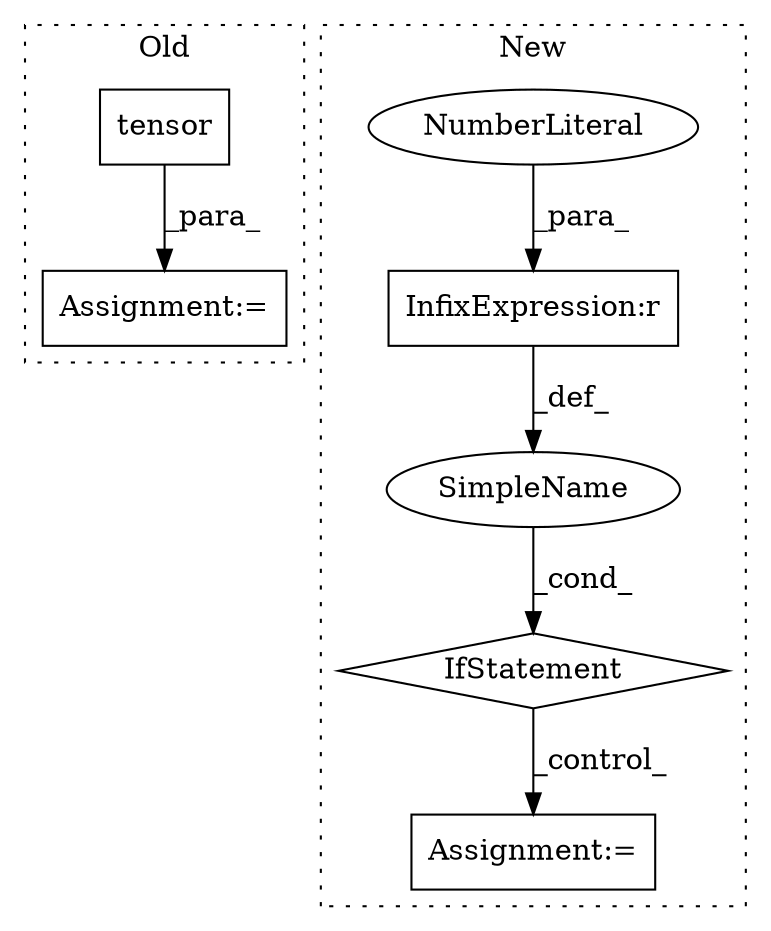 digraph G {
subgraph cluster0 {
1 [label="tensor" a="32" s="3996,4014" l="7,1" shape="box"];
3 [label="Assignment:=" a="7" s="3989" l="1" shape="box"];
label = "Old";
style="dotted";
}
subgraph cluster1 {
2 [label="IfStatement" a="25" s="4188,4221" l="4,2" shape="diamond"];
4 [label="Assignment:=" a="7" s="4237" l="1" shape="box"];
5 [label="SimpleName" a="42" s="" l="" shape="ellipse"];
6 [label="InfixExpression:r" a="27" s="4216" l="4" shape="box"];
7 [label="NumberLiteral" a="34" s="4220" l="1" shape="ellipse"];
label = "New";
style="dotted";
}
1 -> 3 [label="_para_"];
2 -> 4 [label="_control_"];
5 -> 2 [label="_cond_"];
6 -> 5 [label="_def_"];
7 -> 6 [label="_para_"];
}